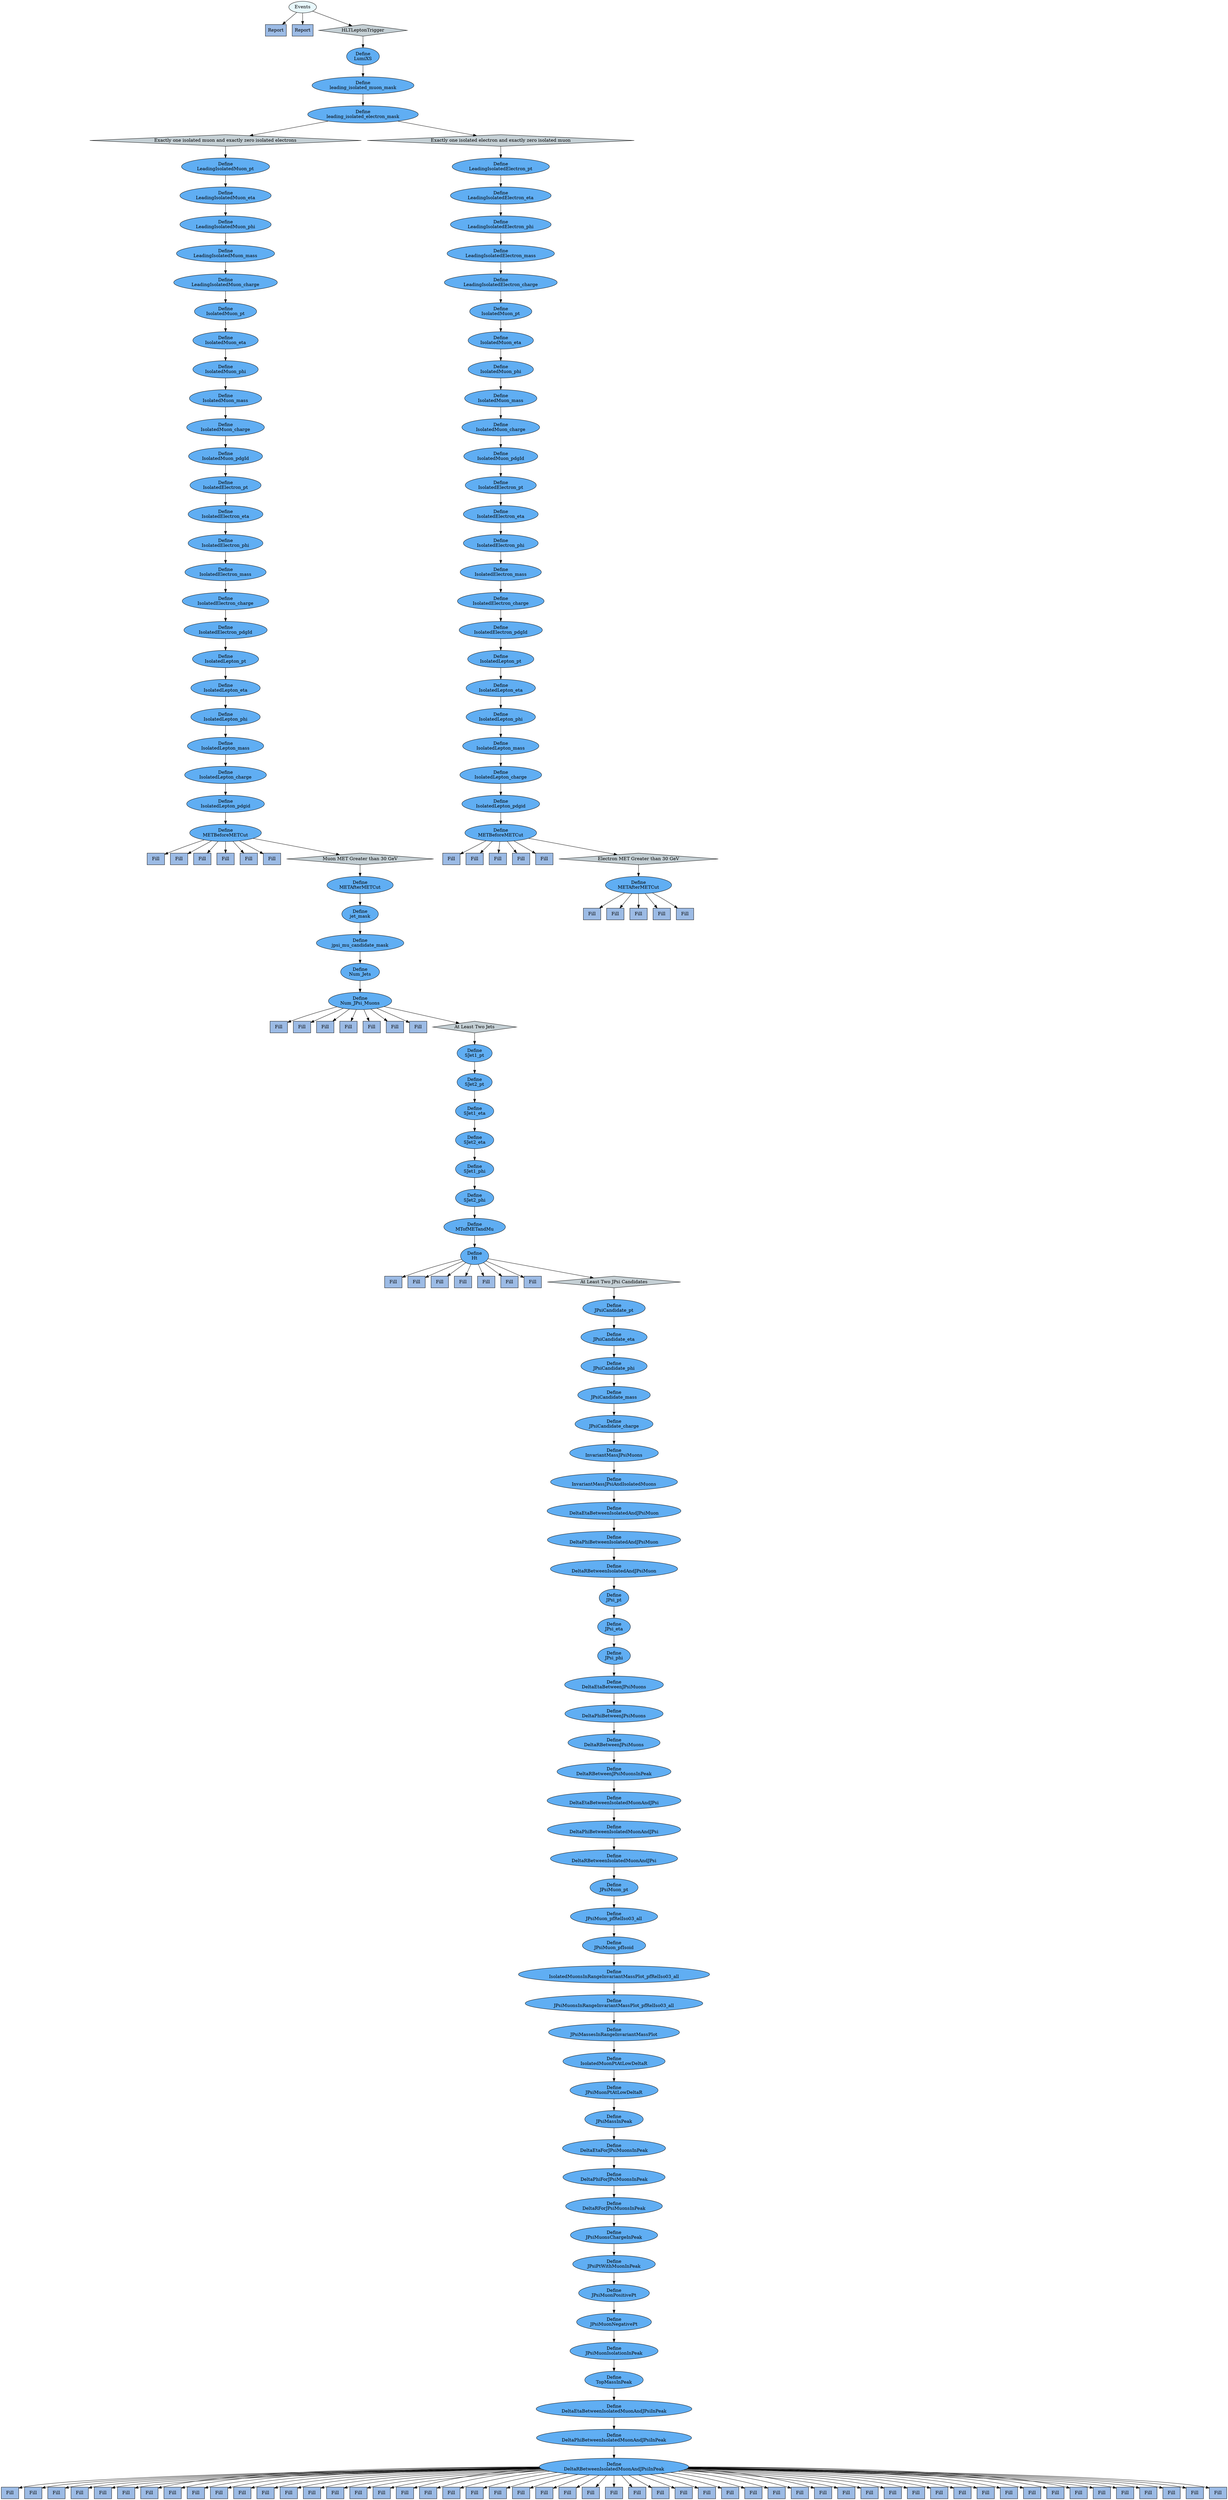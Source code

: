 digraph {
	1 [label="Report", style="filled", fillcolor="#9cbbe5", shape="box"];
	0 [label="Events", style="filled", fillcolor="#e8f8fc", shape="oval"];
	2 [label="Report", style="filled", fillcolor="#9cbbe5", shape="box"];
	0 [label="Events", style="filled", fillcolor="#e8f8fc", shape="oval"];
	3 [label="Fill", style="filled", fillcolor="#9cbbe5", shape="box"];
	829 [label="Define
METBeforeMETCut", style="filled", fillcolor="#60aef3", shape="oval"];
	830 [label="Define
IsolatedLepton_pdgid", style="filled", fillcolor="#60aef3", shape="oval"];
	831 [label="Define
IsolatedLepton_charge", style="filled", fillcolor="#60aef3", shape="oval"];
	832 [label="Define
IsolatedLepton_mass", style="filled", fillcolor="#60aef3", shape="oval"];
	833 [label="Define
IsolatedLepton_phi", style="filled", fillcolor="#60aef3", shape="oval"];
	834 [label="Define
IsolatedLepton_eta", style="filled", fillcolor="#60aef3", shape="oval"];
	835 [label="Define
IsolatedLepton_pt", style="filled", fillcolor="#60aef3", shape="oval"];
	836 [label="Define
IsolatedElectron_pdgId", style="filled", fillcolor="#60aef3", shape="oval"];
	837 [label="Define
IsolatedElectron_charge", style="filled", fillcolor="#60aef3", shape="oval"];
	838 [label="Define
IsolatedElectron_mass", style="filled", fillcolor="#60aef3", shape="oval"];
	839 [label="Define
IsolatedElectron_phi", style="filled", fillcolor="#60aef3", shape="oval"];
	840 [label="Define
IsolatedElectron_eta", style="filled", fillcolor="#60aef3", shape="oval"];
	841 [label="Define
IsolatedElectron_pt", style="filled", fillcolor="#60aef3", shape="oval"];
	842 [label="Define
IsolatedMuon_pdgId", style="filled", fillcolor="#60aef3", shape="oval"];
	843 [label="Define
IsolatedMuon_charge", style="filled", fillcolor="#60aef3", shape="oval"];
	844 [label="Define
IsolatedMuon_mass", style="filled", fillcolor="#60aef3", shape="oval"];
	845 [label="Define
IsolatedMuon_phi", style="filled", fillcolor="#60aef3", shape="oval"];
	846 [label="Define
IsolatedMuon_eta", style="filled", fillcolor="#60aef3", shape="oval"];
	847 [label="Define
IsolatedMuon_pt", style="filled", fillcolor="#60aef3", shape="oval"];
	848 [label="Define
LeadingIsolatedMuon_charge", style="filled", fillcolor="#60aef3", shape="oval"];
	849 [label="Define
LeadingIsolatedMuon_mass", style="filled", fillcolor="#60aef3", shape="oval"];
	850 [label="Define
LeadingIsolatedMuon_phi", style="filled", fillcolor="#60aef3", shape="oval"];
	851 [label="Define
LeadingIsolatedMuon_eta", style="filled", fillcolor="#60aef3", shape="oval"];
	852 [label="Define
LeadingIsolatedMuon_pt", style="filled", fillcolor="#60aef3", shape="oval"];
	825 [label="Exactly one isolated muon and exactly zero isolated electrons", style="filled", fillcolor="#c4cfd4", shape="diamond"];
	826 [label="Define
leading_isolated_electron_mask", style="filled", fillcolor="#60aef3", shape="oval"];
	827 [label="Define
leading_isolated_muon_mask", style="filled", fillcolor="#60aef3", shape="oval"];
	828 [label="Define
LumiXS", style="filled", fillcolor="#60aef3", shape="oval"];
	824 [label="HLTLeptonTrigger", style="filled", fillcolor="#c4cfd4", shape="diamond"];
	0 [label="Events", style="filled", fillcolor="#e8f8fc", shape="oval"];
	4 [label="Fill", style="filled", fillcolor="#9cbbe5", shape="box"];
	5 [label="Fill", style="filled", fillcolor="#9cbbe5", shape="box"];
	6 [label="Fill", style="filled", fillcolor="#9cbbe5", shape="box"];
	7 [label="Fill", style="filled", fillcolor="#9cbbe5", shape="box"];
	8 [label="Fill", style="filled", fillcolor="#9cbbe5", shape="box"];
	859 [label="Define
METBeforeMETCut", style="filled", fillcolor="#60aef3", shape="oval"];
	860 [label="Define
IsolatedLepton_pdgid", style="filled", fillcolor="#60aef3", shape="oval"];
	861 [label="Define
IsolatedLepton_charge", style="filled", fillcolor="#60aef3", shape="oval"];
	862 [label="Define
IsolatedLepton_mass", style="filled", fillcolor="#60aef3", shape="oval"];
	863 [label="Define
IsolatedLepton_phi", style="filled", fillcolor="#60aef3", shape="oval"];
	864 [label="Define
IsolatedLepton_eta", style="filled", fillcolor="#60aef3", shape="oval"];
	865 [label="Define
IsolatedLepton_pt", style="filled", fillcolor="#60aef3", shape="oval"];
	866 [label="Define
IsolatedElectron_pdgId", style="filled", fillcolor="#60aef3", shape="oval"];
	867 [label="Define
IsolatedElectron_charge", style="filled", fillcolor="#60aef3", shape="oval"];
	868 [label="Define
IsolatedElectron_mass", style="filled", fillcolor="#60aef3", shape="oval"];
	869 [label="Define
IsolatedElectron_phi", style="filled", fillcolor="#60aef3", shape="oval"];
	870 [label="Define
IsolatedElectron_eta", style="filled", fillcolor="#60aef3", shape="oval"];
	871 [label="Define
IsolatedElectron_pt", style="filled", fillcolor="#60aef3", shape="oval"];
	872 [label="Define
IsolatedMuon_pdgId", style="filled", fillcolor="#60aef3", shape="oval"];
	873 [label="Define
IsolatedMuon_charge", style="filled", fillcolor="#60aef3", shape="oval"];
	874 [label="Define
IsolatedMuon_mass", style="filled", fillcolor="#60aef3", shape="oval"];
	875 [label="Define
IsolatedMuon_phi", style="filled", fillcolor="#60aef3", shape="oval"];
	876 [label="Define
IsolatedMuon_eta", style="filled", fillcolor="#60aef3", shape="oval"];
	877 [label="Define
IsolatedMuon_pt", style="filled", fillcolor="#60aef3", shape="oval"];
	878 [label="Define
LeadingIsolatedElectron_charge", style="filled", fillcolor="#60aef3", shape="oval"];
	879 [label="Define
LeadingIsolatedElectron_mass", style="filled", fillcolor="#60aef3", shape="oval"];
	880 [label="Define
LeadingIsolatedElectron_phi", style="filled", fillcolor="#60aef3", shape="oval"];
	881 [label="Define
LeadingIsolatedElectron_eta", style="filled", fillcolor="#60aef3", shape="oval"];
	882 [label="Define
LeadingIsolatedElectron_pt", style="filled", fillcolor="#60aef3", shape="oval"];
	858 [label="Exactly one isolated electron and exactly zero isolated muon", style="filled", fillcolor="#c4cfd4", shape="diamond"];
	9 [label="Fill", style="filled", fillcolor="#9cbbe5", shape="box"];
	10 [label="Fill", style="filled", fillcolor="#9cbbe5", shape="box"];
	11 [label="Fill", style="filled", fillcolor="#9cbbe5", shape="box"];
	12 [label="Fill", style="filled", fillcolor="#9cbbe5", shape="box"];
	13 [label="Fill", style="filled", fillcolor="#9cbbe5", shape="box"];
	14 [label="Fill", style="filled", fillcolor="#9cbbe5", shape="box"];
	890 [label="Define
Num_JPsi_Muons", style="filled", fillcolor="#60aef3", shape="oval"];
	891 [label="Define
Num_Jets", style="filled", fillcolor="#60aef3", shape="oval"];
	892 [label="Define
jpsi_mu_candidate_mask", style="filled", fillcolor="#60aef3", shape="oval"];
	893 [label="Define
jet_mask", style="filled", fillcolor="#60aef3", shape="oval"];
	894 [label="Define
METAfterMETCut", style="filled", fillcolor="#60aef3", shape="oval"];
	889 [label="Muon MET Greater than 30 GeV", style="filled", fillcolor="#c4cfd4", shape="diamond"];
	15 [label="Fill", style="filled", fillcolor="#9cbbe5", shape="box"];
	16 [label="Fill", style="filled", fillcolor="#9cbbe5", shape="box"];
	17 [label="Fill", style="filled", fillcolor="#9cbbe5", shape="box"];
	18 [label="Fill", style="filled", fillcolor="#9cbbe5", shape="box"];
	19 [label="Fill", style="filled", fillcolor="#9cbbe5", shape="box"];
	20 [label="Fill", style="filled", fillcolor="#9cbbe5", shape="box"];
	902 [label="Define
METAfterMETCut", style="filled", fillcolor="#60aef3", shape="oval"];
	901 [label="Electron MET Greater than 30 GeV", style="filled", fillcolor="#c4cfd4", shape="diamond"];
	21 [label="Fill", style="filled", fillcolor="#9cbbe5", shape="box"];
	22 [label="Fill", style="filled", fillcolor="#9cbbe5", shape="box"];
	23 [label="Fill", style="filled", fillcolor="#9cbbe5", shape="box"];
	24 [label="Fill", style="filled", fillcolor="#9cbbe5", shape="box"];
	25 [label="Fill", style="filled", fillcolor="#9cbbe5", shape="box"];
	26 [label="Fill", style="filled", fillcolor="#9cbbe5", shape="box"];
	910 [label="Define
Ht", style="filled", fillcolor="#60aef3", shape="oval"];
	911 [label="Define
MTofMETandMu", style="filled", fillcolor="#60aef3", shape="oval"];
	912 [label="Define
SJet2_phi", style="filled", fillcolor="#60aef3", shape="oval"];
	913 [label="Define
SJet1_phi", style="filled", fillcolor="#60aef3", shape="oval"];
	914 [label="Define
SJet2_eta", style="filled", fillcolor="#60aef3", shape="oval"];
	915 [label="Define
SJet1_eta", style="filled", fillcolor="#60aef3", shape="oval"];
	916 [label="Define
SJet2_pt", style="filled", fillcolor="#60aef3", shape="oval"];
	917 [label="Define
SJet1_pt", style="filled", fillcolor="#60aef3", shape="oval"];
	909 [label="At Least Two Jets", style="filled", fillcolor="#c4cfd4", shape="diamond"];
	27 [label="Fill", style="filled", fillcolor="#9cbbe5", shape="box"];
	28 [label="Fill", style="filled", fillcolor="#9cbbe5", shape="box"];
	29 [label="Fill", style="filled", fillcolor="#9cbbe5", shape="box"];
	30 [label="Fill", style="filled", fillcolor="#9cbbe5", shape="box"];
	31 [label="Fill", style="filled", fillcolor="#9cbbe5", shape="box"];
	32 [label="Fill", style="filled", fillcolor="#9cbbe5", shape="box"];
	33 [label="Fill", style="filled", fillcolor="#9cbbe5", shape="box"];
	926 [label="Define
DeltaRBetweenIsolatedMuonAndJPsiInPeak", style="filled", fillcolor="#60aef3", shape="oval"];
	927 [label="Define
DeltaPhiBetweenIsolatedMuonAndJPsiInPeak", style="filled", fillcolor="#60aef3", shape="oval"];
	928 [label="Define
DeltaEtaBetweenIsolatedMuonAndJPsiInPeak", style="filled", fillcolor="#60aef3", shape="oval"];
	929 [label="Define
TopMassInPeak", style="filled", fillcolor="#60aef3", shape="oval"];
	930 [label="Define
JPsiMuonIsolationInPeak", style="filled", fillcolor="#60aef3", shape="oval"];
	931 [label="Define
JPsiMuonNegativePt", style="filled", fillcolor="#60aef3", shape="oval"];
	932 [label="Define
JPsiMuonPositivePt", style="filled", fillcolor="#60aef3", shape="oval"];
	933 [label="Define
JPsiPtWithMuonInPeak", style="filled", fillcolor="#60aef3", shape="oval"];
	934 [label="Define
JPsiMuonsChargeInPeak", style="filled", fillcolor="#60aef3", shape="oval"];
	935 [label="Define
DeltaRForJPsiMuonsInPeak", style="filled", fillcolor="#60aef3", shape="oval"];
	936 [label="Define
DeltaPhiForJPsiMuonsInPeak", style="filled", fillcolor="#60aef3", shape="oval"];
	937 [label="Define
DeltaEtaForJPsiMuonsInPeak", style="filled", fillcolor="#60aef3", shape="oval"];
	938 [label="Define
JPsiMassInPeak", style="filled", fillcolor="#60aef3", shape="oval"];
	939 [label="Define
JPsiMuonPtAtLowDeltaR", style="filled", fillcolor="#60aef3", shape="oval"];
	940 [label="Define
IsolatedMuonPtAtLowDeltaR", style="filled", fillcolor="#60aef3", shape="oval"];
	941 [label="Define
JPsiMassesInRangeInvariantMassPlot", style="filled", fillcolor="#60aef3", shape="oval"];
	942 [label="Define
JPsiMuonsInRangeInvariantMassPlot_pfRelIso03_all", style="filled", fillcolor="#60aef3", shape="oval"];
	943 [label="Define
IsolatedMuonsInRangeInvariantMassPlot_pfRelIso03_all", style="filled", fillcolor="#60aef3", shape="oval"];
	944 [label="Define
JPsiMuon_pfIsoid", style="filled", fillcolor="#60aef3", shape="oval"];
	945 [label="Define
JPsiMuon_pfRelIso03_all", style="filled", fillcolor="#60aef3", shape="oval"];
	946 [label="Define
JPsiMuon_pt", style="filled", fillcolor="#60aef3", shape="oval"];
	947 [label="Define
DeltaRBetweenIsolatedMuonAndJPsi", style="filled", fillcolor="#60aef3", shape="oval"];
	948 [label="Define
DeltaPhiBetweenIsolatedMuonAndJPsi", style="filled", fillcolor="#60aef3", shape="oval"];
	949 [label="Define
DeltaEtaBetweenIsolatedMuonAndJPsi", style="filled", fillcolor="#60aef3", shape="oval"];
	950 [label="Define
DeltaRBetweenJPsiMuonsInPeak", style="filled", fillcolor="#60aef3", shape="oval"];
	951 [label="Define
DeltaRBetweenJPsiMuons", style="filled", fillcolor="#60aef3", shape="oval"];
	952 [label="Define
DeltaPhiBetweenJPsiMuons", style="filled", fillcolor="#60aef3", shape="oval"];
	953 [label="Define
DeltaEtaBetweenJPsiMuons", style="filled", fillcolor="#60aef3", shape="oval"];
	954 [label="Define
JPsi_phi", style="filled", fillcolor="#60aef3", shape="oval"];
	955 [label="Define
JPsi_eta", style="filled", fillcolor="#60aef3", shape="oval"];
	956 [label="Define
JPsi_pt", style="filled", fillcolor="#60aef3", shape="oval"];
	957 [label="Define
DeltaRBetweenIsolatedAndJPsiMuon", style="filled", fillcolor="#60aef3", shape="oval"];
	958 [label="Define
DeltaPhiBetweenIsolatedAndJPsiMuon", style="filled", fillcolor="#60aef3", shape="oval"];
	959 [label="Define
DeltaEtaBetweenIsolatedAndJPsiMuon", style="filled", fillcolor="#60aef3", shape="oval"];
	960 [label="Define
InvariantMassJPsiAndIsolatedMuons", style="filled", fillcolor="#60aef3", shape="oval"];
	961 [label="Define
InvariantMassJPsiMuons", style="filled", fillcolor="#60aef3", shape="oval"];
	962 [label="Define
JPsiCandidate_charge", style="filled", fillcolor="#60aef3", shape="oval"];
	963 [label="Define
JPsiCandidate_mass", style="filled", fillcolor="#60aef3", shape="oval"];
	964 [label="Define
JPsiCandidate_phi", style="filled", fillcolor="#60aef3", shape="oval"];
	965 [label="Define
JPsiCandidate_eta", style="filled", fillcolor="#60aef3", shape="oval"];
	966 [label="Define
JPsiCandidate_pt", style="filled", fillcolor="#60aef3", shape="oval"];
	925 [label="At Least Two JPsi Candidates", style="filled", fillcolor="#c4cfd4", shape="diamond"];
	34 [label="Fill", style="filled", fillcolor="#9cbbe5", shape="box"];
	35 [label="Fill", style="filled", fillcolor="#9cbbe5", shape="box"];
	36 [label="Fill", style="filled", fillcolor="#9cbbe5", shape="box"];
	37 [label="Fill", style="filled", fillcolor="#9cbbe5", shape="box"];
	38 [label="Fill", style="filled", fillcolor="#9cbbe5", shape="box"];
	39 [label="Fill", style="filled", fillcolor="#9cbbe5", shape="box"];
	40 [label="Fill", style="filled", fillcolor="#9cbbe5", shape="box"];
	41 [label="Fill", style="filled", fillcolor="#9cbbe5", shape="box"];
	42 [label="Fill", style="filled", fillcolor="#9cbbe5", shape="box"];
	43 [label="Fill", style="filled", fillcolor="#9cbbe5", shape="box"];
	44 [label="Fill", style="filled", fillcolor="#9cbbe5", shape="box"];
	45 [label="Fill", style="filled", fillcolor="#9cbbe5", shape="box"];
	46 [label="Fill", style="filled", fillcolor="#9cbbe5", shape="box"];
	47 [label="Fill", style="filled", fillcolor="#9cbbe5", shape="box"];
	48 [label="Fill", style="filled", fillcolor="#9cbbe5", shape="box"];
	49 [label="Fill", style="filled", fillcolor="#9cbbe5", shape="box"];
	50 [label="Fill", style="filled", fillcolor="#9cbbe5", shape="box"];
	51 [label="Fill", style="filled", fillcolor="#9cbbe5", shape="box"];
	52 [label="Fill", style="filled", fillcolor="#9cbbe5", shape="box"];
	53 [label="Fill", style="filled", fillcolor="#9cbbe5", shape="box"];
	54 [label="Fill", style="filled", fillcolor="#9cbbe5", shape="box"];
	55 [label="Fill", style="filled", fillcolor="#9cbbe5", shape="box"];
	56 [label="Fill", style="filled", fillcolor="#9cbbe5", shape="box"];
	57 [label="Fill", style="filled", fillcolor="#9cbbe5", shape="box"];
	58 [label="Fill", style="filled", fillcolor="#9cbbe5", shape="box"];
	59 [label="Fill", style="filled", fillcolor="#9cbbe5", shape="box"];
	60 [label="Fill", style="filled", fillcolor="#9cbbe5", shape="box"];
	61 [label="Fill", style="filled", fillcolor="#9cbbe5", shape="box"];
	62 [label="Fill", style="filled", fillcolor="#9cbbe5", shape="box"];
	63 [label="Fill", style="filled", fillcolor="#9cbbe5", shape="box"];
	64 [label="Fill", style="filled", fillcolor="#9cbbe5", shape="box"];
	65 [label="Fill", style="filled", fillcolor="#9cbbe5", shape="box"];
	66 [label="Fill", style="filled", fillcolor="#9cbbe5", shape="box"];
	67 [label="Fill", style="filled", fillcolor="#9cbbe5", shape="box"];
	68 [label="Fill", style="filled", fillcolor="#9cbbe5", shape="box"];
	69 [label="Fill", style="filled", fillcolor="#9cbbe5", shape="box"];
	70 [label="Fill", style="filled", fillcolor="#9cbbe5", shape="box"];
	71 [label="Fill", style="filled", fillcolor="#9cbbe5", shape="box"];
	72 [label="Fill", style="filled", fillcolor="#9cbbe5", shape="box"];
	73 [label="Fill", style="filled", fillcolor="#9cbbe5", shape="box"];
	74 [label="Fill", style="filled", fillcolor="#9cbbe5", shape="box"];
	75 [label="Fill", style="filled", fillcolor="#9cbbe5", shape="box"];
	76 [label="Fill", style="filled", fillcolor="#9cbbe5", shape="box"];
	77 [label="Fill", style="filled", fillcolor="#9cbbe5", shape="box"];
	78 [label="Fill", style="filled", fillcolor="#9cbbe5", shape="box"];
	79 [label="Fill", style="filled", fillcolor="#9cbbe5", shape="box"];
	80 [label="Fill", style="filled", fillcolor="#9cbbe5", shape="box"];
	81 [label="Fill", style="filled", fillcolor="#9cbbe5", shape="box"];
	82 [label="Fill", style="filled", fillcolor="#9cbbe5", shape="box"];
	83 [label="Fill", style="filled", fillcolor="#9cbbe5", shape="box"];
	84 [label="Fill", style="filled", fillcolor="#9cbbe5", shape="box"];
	85 [label="Fill", style="filled", fillcolor="#9cbbe5", shape="box"];
	0 -> 1;
	0 -> 2;
	829 -> 3;
	830 -> 829;
	831 -> 830;
	832 -> 831;
	833 -> 832;
	834 -> 833;
	835 -> 834;
	836 -> 835;
	837 -> 836;
	838 -> 837;
	839 -> 838;
	840 -> 839;
	841 -> 840;
	842 -> 841;
	843 -> 842;
	844 -> 843;
	845 -> 844;
	846 -> 845;
	847 -> 846;
	848 -> 847;
	849 -> 848;
	850 -> 849;
	851 -> 850;
	852 -> 851;
	825 -> 852;
	826 -> 825;
	827 -> 826;
	828 -> 827;
	824 -> 828;
	0 -> 824;
	829 -> 4;
	829 -> 5;
	829 -> 6;
	829 -> 7;
	859 -> 8;
	860 -> 859;
	861 -> 860;
	862 -> 861;
	863 -> 862;
	864 -> 863;
	865 -> 864;
	866 -> 865;
	867 -> 866;
	868 -> 867;
	869 -> 868;
	870 -> 869;
	871 -> 870;
	872 -> 871;
	873 -> 872;
	874 -> 873;
	875 -> 874;
	876 -> 875;
	877 -> 876;
	878 -> 877;
	879 -> 878;
	880 -> 879;
	881 -> 880;
	882 -> 881;
	858 -> 882;
	826 -> 858;
	859 -> 9;
	859 -> 10;
	859 -> 11;
	859 -> 12;
	829 -> 13;
	890 -> 14;
	891 -> 890;
	892 -> 891;
	893 -> 892;
	894 -> 893;
	889 -> 894;
	829 -> 889;
	890 -> 15;
	890 -> 16;
	890 -> 17;
	890 -> 18;
	890 -> 19;
	902 -> 20;
	901 -> 902;
	859 -> 901;
	902 -> 21;
	902 -> 22;
	902 -> 23;
	902 -> 24;
	890 -> 25;
	910 -> 26;
	911 -> 910;
	912 -> 911;
	913 -> 912;
	914 -> 913;
	915 -> 914;
	916 -> 915;
	917 -> 916;
	909 -> 917;
	890 -> 909;
	910 -> 27;
	910 -> 28;
	910 -> 29;
	910 -> 30;
	910 -> 31;
	910 -> 32;
	926 -> 33;
	927 -> 926;
	928 -> 927;
	929 -> 928;
	930 -> 929;
	931 -> 930;
	932 -> 931;
	933 -> 932;
	934 -> 933;
	935 -> 934;
	936 -> 935;
	937 -> 936;
	938 -> 937;
	939 -> 938;
	940 -> 939;
	941 -> 940;
	942 -> 941;
	943 -> 942;
	944 -> 943;
	945 -> 944;
	946 -> 945;
	947 -> 946;
	948 -> 947;
	949 -> 948;
	950 -> 949;
	951 -> 950;
	952 -> 951;
	953 -> 952;
	954 -> 953;
	955 -> 954;
	956 -> 955;
	957 -> 956;
	958 -> 957;
	959 -> 958;
	960 -> 959;
	961 -> 960;
	962 -> 961;
	963 -> 962;
	964 -> 963;
	965 -> 964;
	966 -> 965;
	925 -> 966;
	910 -> 925;
	926 -> 34;
	926 -> 35;
	926 -> 36;
	926 -> 37;
	926 -> 38;
	926 -> 39;
	926 -> 40;
	926 -> 41;
	926 -> 42;
	926 -> 43;
	926 -> 44;
	926 -> 45;
	926 -> 46;
	926 -> 47;
	926 -> 48;
	926 -> 49;
	926 -> 50;
	926 -> 51;
	926 -> 52;
	926 -> 53;
	926 -> 54;
	926 -> 55;
	926 -> 56;
	926 -> 57;
	926 -> 58;
	926 -> 59;
	926 -> 60;
	926 -> 61;
	926 -> 62;
	926 -> 63;
	926 -> 64;
	926 -> 65;
	926 -> 66;
	926 -> 67;
	926 -> 68;
	926 -> 69;
	926 -> 70;
	926 -> 71;
	926 -> 72;
	926 -> 73;
	926 -> 74;
	926 -> 75;
	926 -> 76;
	926 -> 77;
	926 -> 78;
	926 -> 79;
	926 -> 80;
	926 -> 81;
	926 -> 82;
	926 -> 83;
	926 -> 84;
	926 -> 85;
}